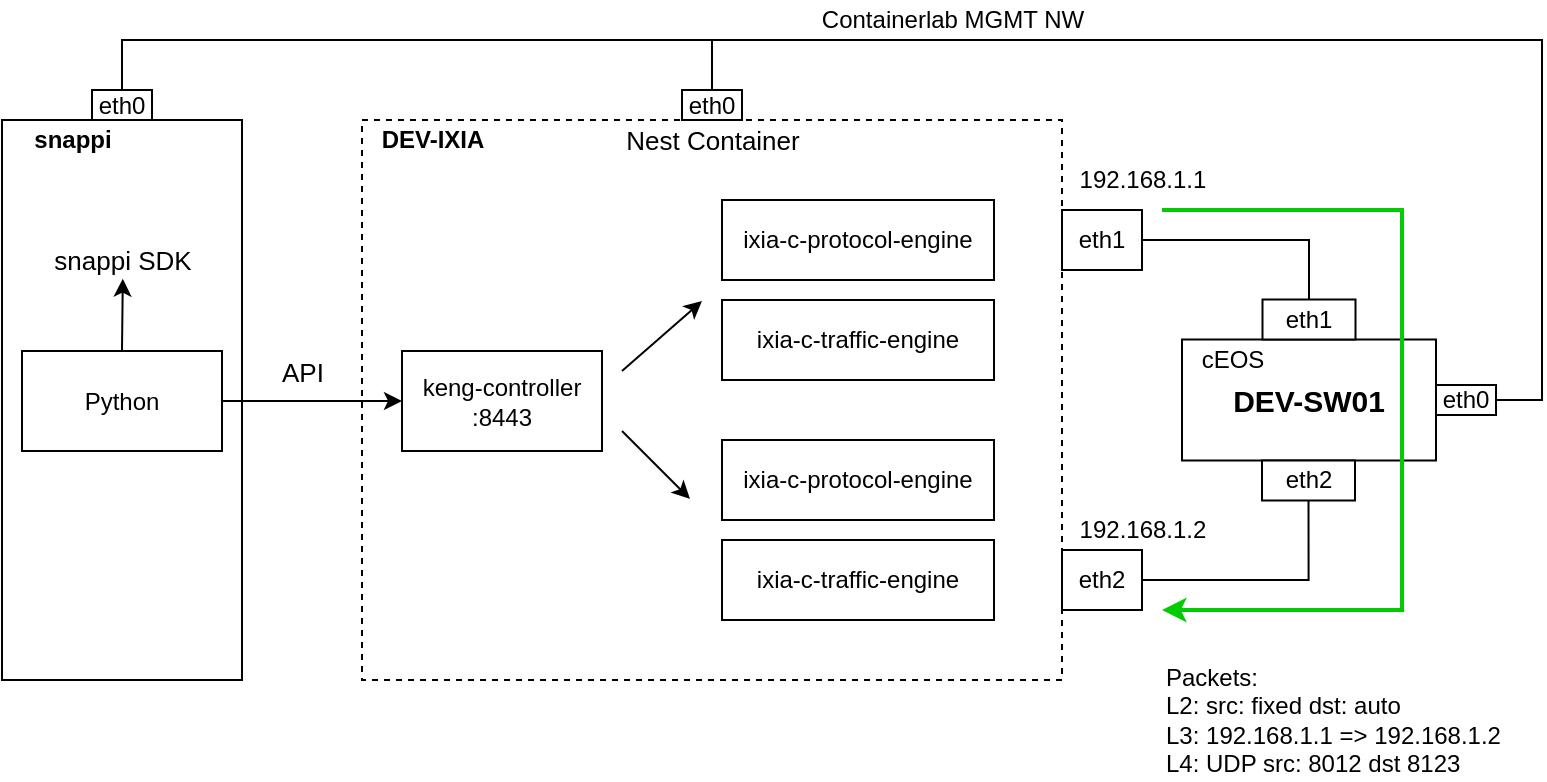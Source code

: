 <mxfile version="16.5.1" type="device"><diagram id="_tSotB8_fe5r-u6qb8kP" name="ページ1"><mxGraphModel dx="1036" dy="914" grid="1" gridSize="10" guides="1" tooltips="1" connect="1" arrows="1" fold="1" page="0" pageScale="1" pageWidth="827" pageHeight="1169" math="0" shadow="0"><root><mxCell id="0"/><mxCell id="1" parent="0"/><mxCell id="9Ts4lJ3bNrReX1Q-OMnE-1" value="" style="rounded=0;whiteSpace=wrap;html=1;dashed=1;" vertex="1" parent="1"><mxGeometry x="260" y="310" width="350" height="280" as="geometry"/></mxCell><mxCell id="9Ts4lJ3bNrReX1Q-OMnE-2" value="DEV-IXIA" style="text;html=1;align=center;verticalAlign=middle;resizable=0;points=[];autosize=1;strokeColor=none;fillColor=none;fontStyle=1" vertex="1" parent="1"><mxGeometry x="260" y="310" width="70" height="20" as="geometry"/></mxCell><mxCell id="9Ts4lJ3bNrReX1Q-OMnE-31" style="edgeStyle=orthogonalEdgeStyle;rounded=0;orthogonalLoop=1;jettySize=auto;html=1;exitX=0.5;exitY=0;exitDx=0;exitDy=0;entryX=0.5;entryY=0;entryDx=0;entryDy=0;fontSize=12;endArrow=none;endFill=0;" edge="1" parent="1" source="9Ts4lJ3bNrReX1Q-OMnE-35" target="9Ts4lJ3bNrReX1Q-OMnE-34"><mxGeometry relative="1" as="geometry"><Array as="points"><mxPoint x="140" y="270"/><mxPoint x="435" y="270"/></Array></mxGeometry></mxCell><mxCell id="9Ts4lJ3bNrReX1Q-OMnE-3" value="" style="rounded=0;whiteSpace=wrap;html=1;" vertex="1" parent="1"><mxGeometry x="80" y="310" width="120" height="280" as="geometry"/></mxCell><mxCell id="9Ts4lJ3bNrReX1Q-OMnE-4" value="snappi" style="text;html=1;align=center;verticalAlign=middle;resizable=0;points=[];autosize=1;strokeColor=none;fillColor=none;fontStyle=1" vertex="1" parent="1"><mxGeometry x="90" y="310" width="50" height="20" as="geometry"/></mxCell><mxCell id="9Ts4lJ3bNrReX1Q-OMnE-32" style="edgeStyle=orthogonalEdgeStyle;rounded=0;orthogonalLoop=1;jettySize=auto;html=1;exitX=1;exitY=0.5;exitDx=0;exitDy=0;entryX=0.5;entryY=0;entryDx=0;entryDy=0;fontSize=12;endArrow=none;endFill=0;" edge="1" parent="1" source="9Ts4lJ3bNrReX1Q-OMnE-36" target="9Ts4lJ3bNrReX1Q-OMnE-34"><mxGeometry relative="1" as="geometry"><Array as="points"><mxPoint x="850" y="450"/><mxPoint x="850" y="270"/><mxPoint x="435" y="270"/></Array></mxGeometry></mxCell><mxCell id="9Ts4lJ3bNrReX1Q-OMnE-6" value="DEV-SW01" style="rounded=0;whiteSpace=wrap;html=1;fontSize=15;fontStyle=1" vertex="1" parent="1"><mxGeometry x="670" y="419.75" width="127" height="60.5" as="geometry"/></mxCell><mxCell id="9Ts4lJ3bNrReX1Q-OMnE-9" value="keng-controller&lt;br&gt;:8443" style="rounded=0;whiteSpace=wrap;html=1;" vertex="1" parent="1"><mxGeometry x="280" y="425.5" width="100" height="50" as="geometry"/></mxCell><mxCell id="9Ts4lJ3bNrReX1Q-OMnE-10" value="ixia-c-traffic-engine" style="rounded=0;whiteSpace=wrap;html=1;" vertex="1" parent="1"><mxGeometry x="440" y="400" width="136" height="40" as="geometry"/></mxCell><mxCell id="9Ts4lJ3bNrReX1Q-OMnE-11" value="ixia-c-protocol-engine" style="rounded=0;whiteSpace=wrap;html=1;" vertex="1" parent="1"><mxGeometry x="440" y="350" width="136" height="40" as="geometry"/></mxCell><mxCell id="9Ts4lJ3bNrReX1Q-OMnE-12" value="ixia-c-protocol-engine" style="rounded=0;whiteSpace=wrap;html=1;" vertex="1" parent="1"><mxGeometry x="440" y="470" width="136" height="40" as="geometry"/></mxCell><mxCell id="9Ts4lJ3bNrReX1Q-OMnE-13" value="ixia-c-traffic-engine" style="rounded=0;whiteSpace=wrap;html=1;" vertex="1" parent="1"><mxGeometry x="440" y="520" width="136" height="40" as="geometry"/></mxCell><mxCell id="9Ts4lJ3bNrReX1Q-OMnE-14" value="Nest Container" style="text;html=1;align=center;verticalAlign=middle;resizable=0;points=[];autosize=1;strokeColor=none;fillColor=none;fontSize=13;" vertex="1" parent="1"><mxGeometry x="385" y="310" width="100" height="20" as="geometry"/></mxCell><mxCell id="9Ts4lJ3bNrReX1Q-OMnE-15" value="" style="endArrow=classic;html=1;rounded=0;fontSize=13;" edge="1" parent="1"><mxGeometry width="50" height="50" relative="1" as="geometry"><mxPoint x="390" y="435.5" as="sourcePoint"/><mxPoint x="430" y="400.5" as="targetPoint"/></mxGeometry></mxCell><mxCell id="9Ts4lJ3bNrReX1Q-OMnE-16" value="" style="endArrow=classic;html=1;rounded=0;fontSize=13;" edge="1" parent="1"><mxGeometry width="50" height="50" relative="1" as="geometry"><mxPoint x="390" y="465.5" as="sourcePoint"/><mxPoint x="424" y="499.5" as="targetPoint"/></mxGeometry></mxCell><mxCell id="9Ts4lJ3bNrReX1Q-OMnE-18" style="edgeStyle=orthogonalEdgeStyle;rounded=0;orthogonalLoop=1;jettySize=auto;html=1;exitX=1;exitY=0.5;exitDx=0;exitDy=0;entryX=0;entryY=0.5;entryDx=0;entryDy=0;fontSize=13;" edge="1" parent="1" source="9Ts4lJ3bNrReX1Q-OMnE-17" target="9Ts4lJ3bNrReX1Q-OMnE-9"><mxGeometry relative="1" as="geometry"/></mxCell><mxCell id="9Ts4lJ3bNrReX1Q-OMnE-21" style="edgeStyle=orthogonalEdgeStyle;rounded=0;orthogonalLoop=1;jettySize=auto;html=1;exitX=0.5;exitY=0;exitDx=0;exitDy=0;entryX=0.505;entryY=0.967;entryDx=0;entryDy=0;entryPerimeter=0;fontSize=13;" edge="1" parent="1" source="9Ts4lJ3bNrReX1Q-OMnE-17" target="9Ts4lJ3bNrReX1Q-OMnE-19"><mxGeometry relative="1" as="geometry"/></mxCell><mxCell id="9Ts4lJ3bNrReX1Q-OMnE-17" value="Python" style="rounded=0;whiteSpace=wrap;html=1;" vertex="1" parent="1"><mxGeometry x="90" y="425.5" width="100" height="50" as="geometry"/></mxCell><mxCell id="9Ts4lJ3bNrReX1Q-OMnE-19" value="snappi SDK" style="text;html=1;align=center;verticalAlign=middle;resizable=0;points=[];autosize=1;strokeColor=none;fillColor=none;fontSize=13;" vertex="1" parent="1"><mxGeometry x="100" y="370" width="80" height="20" as="geometry"/></mxCell><mxCell id="9Ts4lJ3bNrReX1Q-OMnE-22" value="API" style="text;html=1;align=center;verticalAlign=middle;resizable=0;points=[];autosize=1;strokeColor=none;fillColor=none;fontSize=13;" vertex="1" parent="1"><mxGeometry x="210" y="425.5" width="40" height="20" as="geometry"/></mxCell><mxCell id="9Ts4lJ3bNrReX1Q-OMnE-30" style="edgeStyle=orthogonalEdgeStyle;rounded=0;orthogonalLoop=1;jettySize=auto;html=1;exitX=0.5;exitY=0;exitDx=0;exitDy=0;entryX=1;entryY=0.5;entryDx=0;entryDy=0;fontSize=12;endArrow=none;endFill=0;" edge="1" parent="1" source="9Ts4lJ3bNrReX1Q-OMnE-23" target="9Ts4lJ3bNrReX1Q-OMnE-25"><mxGeometry relative="1" as="geometry"/></mxCell><mxCell id="9Ts4lJ3bNrReX1Q-OMnE-23" value="eth1" style="rounded=0;whiteSpace=wrap;html=1;" vertex="1" parent="1"><mxGeometry x="710.25" y="399.75" width="46.5" height="20" as="geometry"/></mxCell><mxCell id="9Ts4lJ3bNrReX1Q-OMnE-25" value="eth1" style="rounded=0;whiteSpace=wrap;html=1;" vertex="1" parent="1"><mxGeometry x="610" y="355" width="40" height="30" as="geometry"/></mxCell><mxCell id="9Ts4lJ3bNrReX1Q-OMnE-29" style="rounded=0;orthogonalLoop=1;jettySize=auto;html=1;exitX=1;exitY=0.5;exitDx=0;exitDy=0;entryX=0.5;entryY=1;entryDx=0;entryDy=0;fontSize=12;edgeStyle=orthogonalEdgeStyle;endArrow=none;endFill=0;" edge="1" parent="1" source="9Ts4lJ3bNrReX1Q-OMnE-26" target="9Ts4lJ3bNrReX1Q-OMnE-28"><mxGeometry relative="1" as="geometry"/></mxCell><mxCell id="9Ts4lJ3bNrReX1Q-OMnE-26" value="eth2" style="rounded=0;whiteSpace=wrap;html=1;" vertex="1" parent="1"><mxGeometry x="610" y="525" width="40" height="30" as="geometry"/></mxCell><mxCell id="9Ts4lJ3bNrReX1Q-OMnE-27" value="cEOS" style="text;html=1;align=center;verticalAlign=middle;resizable=0;points=[];autosize=1;strokeColor=none;fillColor=none;fontSize=12;" vertex="1" parent="1"><mxGeometry x="670" y="419.75" width="50" height="20" as="geometry"/></mxCell><mxCell id="9Ts4lJ3bNrReX1Q-OMnE-28" value="eth2" style="rounded=0;whiteSpace=wrap;html=1;" vertex="1" parent="1"><mxGeometry x="710" y="480.25" width="46.5" height="20" as="geometry"/></mxCell><mxCell id="9Ts4lJ3bNrReX1Q-OMnE-33" value="Containerlab MGMT NW" style="text;html=1;align=center;verticalAlign=middle;resizable=0;points=[];autosize=1;strokeColor=none;fillColor=none;fontSize=12;" vertex="1" parent="1"><mxGeometry x="480" y="250" width="150" height="20" as="geometry"/></mxCell><mxCell id="9Ts4lJ3bNrReX1Q-OMnE-34" value="eth0" style="rounded=0;whiteSpace=wrap;html=1;" vertex="1" parent="1"><mxGeometry x="420" y="295" width="30" height="15" as="geometry"/></mxCell><mxCell id="9Ts4lJ3bNrReX1Q-OMnE-35" value="eth0" style="rounded=0;whiteSpace=wrap;html=1;" vertex="1" parent="1"><mxGeometry x="125" y="295" width="30" height="15" as="geometry"/></mxCell><mxCell id="9Ts4lJ3bNrReX1Q-OMnE-36" value="eth0" style="rounded=0;whiteSpace=wrap;html=1;" vertex="1" parent="1"><mxGeometry x="797" y="442.5" width="30" height="15" as="geometry"/></mxCell><mxCell id="9Ts4lJ3bNrReX1Q-OMnE-37" value="" style="endArrow=classic;html=1;rounded=0;fontSize=12;strokeColor=#00CC00;strokeWidth=2;" edge="1" parent="1"><mxGeometry width="50" height="50" relative="1" as="geometry"><mxPoint x="660" y="355" as="sourcePoint"/><mxPoint x="660" y="555" as="targetPoint"/><Array as="points"><mxPoint x="780" y="355"/><mxPoint x="780" y="555"/></Array></mxGeometry></mxCell><mxCell id="9Ts4lJ3bNrReX1Q-OMnE-38" value="Packets:&lt;br&gt;L2: src: fixed dst: auto&lt;br&gt;L3: 192.168.1.1 =&amp;gt; 192.168.1.2&lt;br&gt;L4: UDP src: 8012 dst 8123" style="text;html=1;align=left;verticalAlign=middle;resizable=0;points=[];autosize=1;strokeColor=none;fillColor=none;fontSize=12;" vertex="1" parent="1"><mxGeometry x="660" y="580" width="180" height="60" as="geometry"/></mxCell><mxCell id="9Ts4lJ3bNrReX1Q-OMnE-39" value="192.168.1.1" style="text;html=1;align=center;verticalAlign=middle;resizable=0;points=[];autosize=1;strokeColor=none;fillColor=none;fontSize=12;" vertex="1" parent="1"><mxGeometry x="610" y="330" width="80" height="20" as="geometry"/></mxCell><mxCell id="9Ts4lJ3bNrReX1Q-OMnE-40" value="192.168.1.2" style="text;html=1;align=center;verticalAlign=middle;resizable=0;points=[];autosize=1;strokeColor=none;fillColor=none;fontSize=12;" vertex="1" parent="1"><mxGeometry x="610" y="505" width="80" height="20" as="geometry"/></mxCell></root></mxGraphModel></diagram></mxfile>